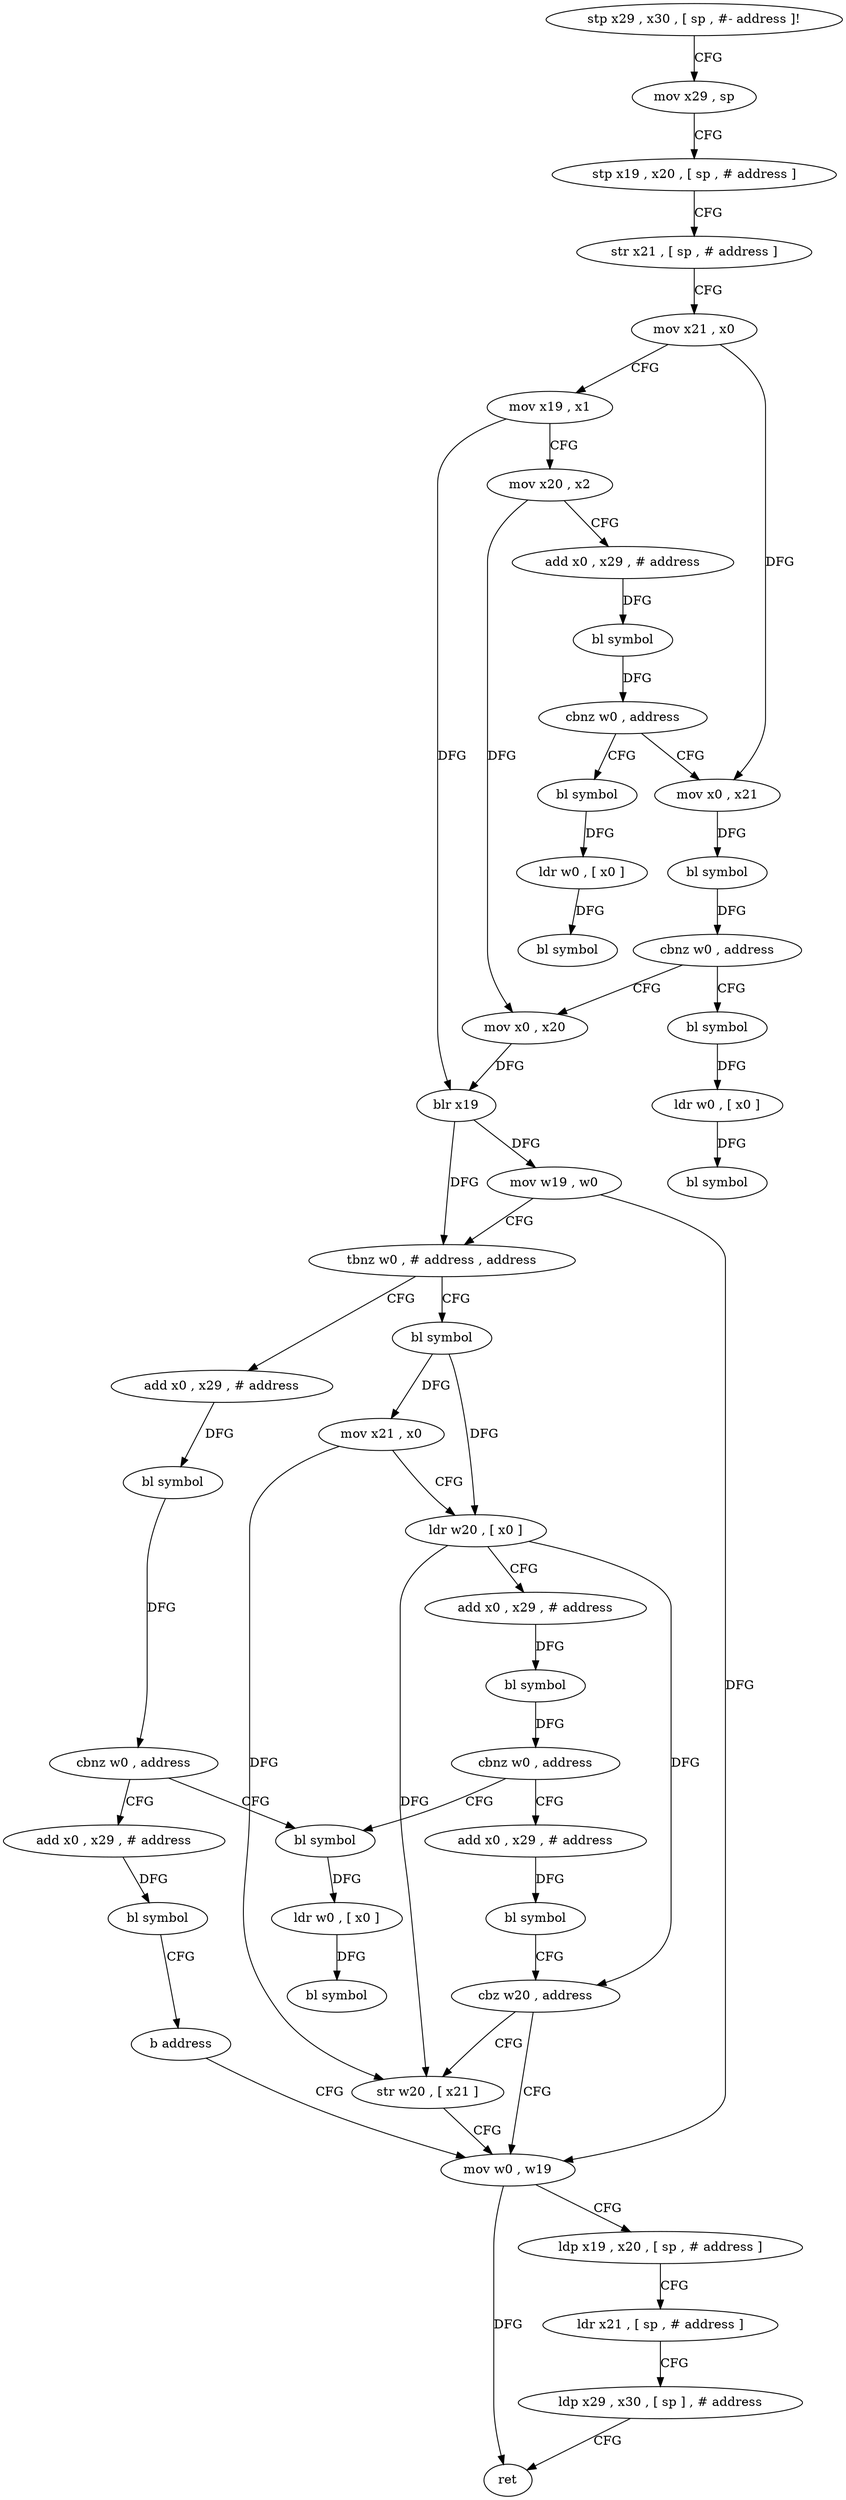 digraph "func" {
"4261936" [label = "stp x29 , x30 , [ sp , #- address ]!" ]
"4261940" [label = "mov x29 , sp" ]
"4261944" [label = "stp x19 , x20 , [ sp , # address ]" ]
"4261948" [label = "str x21 , [ sp , # address ]" ]
"4261952" [label = "mov x21 , x0" ]
"4261956" [label = "mov x19 , x1" ]
"4261960" [label = "mov x20 , x2" ]
"4261964" [label = "add x0 , x29 , # address" ]
"4261968" [label = "bl symbol" ]
"4261972" [label = "cbnz w0 , address" ]
"4262112" [label = "bl symbol" ]
"4261976" [label = "mov x0 , x21" ]
"4262116" [label = "ldr w0 , [ x0 ]" ]
"4262120" [label = "bl symbol" ]
"4261980" [label = "bl symbol" ]
"4261984" [label = "cbnz w0 , address" ]
"4262088" [label = "bl symbol" ]
"4261988" [label = "mov x0 , x20" ]
"4262092" [label = "ldr w0 , [ x0 ]" ]
"4262096" [label = "bl symbol" ]
"4261992" [label = "blr x19" ]
"4261996" [label = "mov w19 , w0" ]
"4262000" [label = "tbnz w0 , # address , address" ]
"4262028" [label = "bl symbol" ]
"4262004" [label = "add x0 , x29 , # address" ]
"4262032" [label = "mov x21 , x0" ]
"4262036" [label = "ldr w20 , [ x0 ]" ]
"4262040" [label = "add x0 , x29 , # address" ]
"4262044" [label = "bl symbol" ]
"4262048" [label = "cbnz w0 , address" ]
"4262100" [label = "bl symbol" ]
"4262052" [label = "add x0 , x29 , # address" ]
"4262008" [label = "bl symbol" ]
"4262012" [label = "cbnz w0 , address" ]
"4262016" [label = "add x0 , x29 , # address" ]
"4262104" [label = "ldr w0 , [ x0 ]" ]
"4262108" [label = "bl symbol" ]
"4262056" [label = "bl symbol" ]
"4262060" [label = "cbz w20 , address" ]
"4262068" [label = "mov w0 , w19" ]
"4262064" [label = "str w20 , [ x21 ]" ]
"4262020" [label = "bl symbol" ]
"4262024" [label = "b address" ]
"4262072" [label = "ldp x19 , x20 , [ sp , # address ]" ]
"4262076" [label = "ldr x21 , [ sp , # address ]" ]
"4262080" [label = "ldp x29 , x30 , [ sp ] , # address" ]
"4262084" [label = "ret" ]
"4261936" -> "4261940" [ label = "CFG" ]
"4261940" -> "4261944" [ label = "CFG" ]
"4261944" -> "4261948" [ label = "CFG" ]
"4261948" -> "4261952" [ label = "CFG" ]
"4261952" -> "4261956" [ label = "CFG" ]
"4261952" -> "4261976" [ label = "DFG" ]
"4261956" -> "4261960" [ label = "CFG" ]
"4261956" -> "4261992" [ label = "DFG" ]
"4261960" -> "4261964" [ label = "CFG" ]
"4261960" -> "4261988" [ label = "DFG" ]
"4261964" -> "4261968" [ label = "DFG" ]
"4261968" -> "4261972" [ label = "DFG" ]
"4261972" -> "4262112" [ label = "CFG" ]
"4261972" -> "4261976" [ label = "CFG" ]
"4262112" -> "4262116" [ label = "DFG" ]
"4261976" -> "4261980" [ label = "DFG" ]
"4262116" -> "4262120" [ label = "DFG" ]
"4261980" -> "4261984" [ label = "DFG" ]
"4261984" -> "4262088" [ label = "CFG" ]
"4261984" -> "4261988" [ label = "CFG" ]
"4262088" -> "4262092" [ label = "DFG" ]
"4261988" -> "4261992" [ label = "DFG" ]
"4262092" -> "4262096" [ label = "DFG" ]
"4261992" -> "4261996" [ label = "DFG" ]
"4261992" -> "4262000" [ label = "DFG" ]
"4261996" -> "4262000" [ label = "CFG" ]
"4261996" -> "4262068" [ label = "DFG" ]
"4262000" -> "4262028" [ label = "CFG" ]
"4262000" -> "4262004" [ label = "CFG" ]
"4262028" -> "4262032" [ label = "DFG" ]
"4262028" -> "4262036" [ label = "DFG" ]
"4262004" -> "4262008" [ label = "DFG" ]
"4262032" -> "4262036" [ label = "CFG" ]
"4262032" -> "4262064" [ label = "DFG" ]
"4262036" -> "4262040" [ label = "CFG" ]
"4262036" -> "4262060" [ label = "DFG" ]
"4262036" -> "4262064" [ label = "DFG" ]
"4262040" -> "4262044" [ label = "DFG" ]
"4262044" -> "4262048" [ label = "DFG" ]
"4262048" -> "4262100" [ label = "CFG" ]
"4262048" -> "4262052" [ label = "CFG" ]
"4262100" -> "4262104" [ label = "DFG" ]
"4262052" -> "4262056" [ label = "DFG" ]
"4262008" -> "4262012" [ label = "DFG" ]
"4262012" -> "4262100" [ label = "CFG" ]
"4262012" -> "4262016" [ label = "CFG" ]
"4262016" -> "4262020" [ label = "DFG" ]
"4262104" -> "4262108" [ label = "DFG" ]
"4262056" -> "4262060" [ label = "CFG" ]
"4262060" -> "4262068" [ label = "CFG" ]
"4262060" -> "4262064" [ label = "CFG" ]
"4262068" -> "4262072" [ label = "CFG" ]
"4262068" -> "4262084" [ label = "DFG" ]
"4262064" -> "4262068" [ label = "CFG" ]
"4262020" -> "4262024" [ label = "CFG" ]
"4262024" -> "4262068" [ label = "CFG" ]
"4262072" -> "4262076" [ label = "CFG" ]
"4262076" -> "4262080" [ label = "CFG" ]
"4262080" -> "4262084" [ label = "CFG" ]
}

